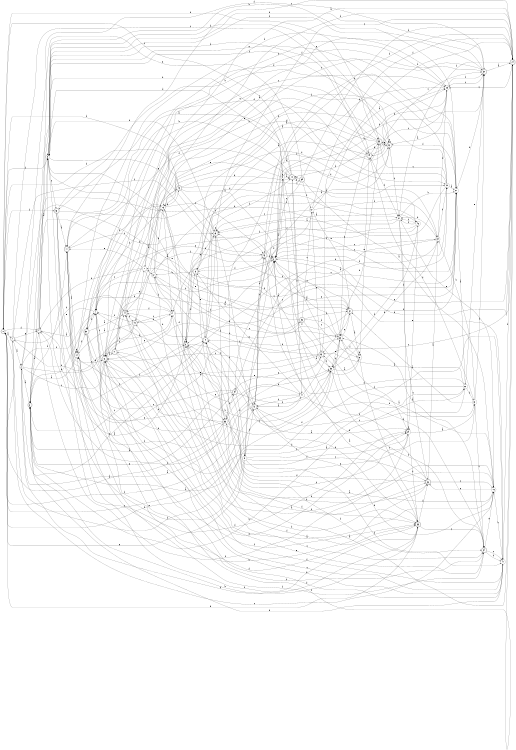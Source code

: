 digraph n48_5 {
__start0 [label="" shape="none"];

rankdir=LR;
size="8,5";

s0 [style="rounded,filled", color="black", fillcolor="white" shape="doublecircle", label="0"];
s1 [style="rounded,filled", color="black", fillcolor="white" shape="doublecircle", label="1"];
s2 [style="filled", color="black", fillcolor="white" shape="circle", label="2"];
s3 [style="rounded,filled", color="black", fillcolor="white" shape="doublecircle", label="3"];
s4 [style="rounded,filled", color="black", fillcolor="white" shape="doublecircle", label="4"];
s5 [style="filled", color="black", fillcolor="white" shape="circle", label="5"];
s6 [style="rounded,filled", color="black", fillcolor="white" shape="doublecircle", label="6"];
s7 [style="filled", color="black", fillcolor="white" shape="circle", label="7"];
s8 [style="rounded,filled", color="black", fillcolor="white" shape="doublecircle", label="8"];
s9 [style="filled", color="black", fillcolor="white" shape="circle", label="9"];
s10 [style="rounded,filled", color="black", fillcolor="white" shape="doublecircle", label="10"];
s11 [style="rounded,filled", color="black", fillcolor="white" shape="doublecircle", label="11"];
s12 [style="rounded,filled", color="black", fillcolor="white" shape="doublecircle", label="12"];
s13 [style="filled", color="black", fillcolor="white" shape="circle", label="13"];
s14 [style="filled", color="black", fillcolor="white" shape="circle", label="14"];
s15 [style="rounded,filled", color="black", fillcolor="white" shape="doublecircle", label="15"];
s16 [style="rounded,filled", color="black", fillcolor="white" shape="doublecircle", label="16"];
s17 [style="rounded,filled", color="black", fillcolor="white" shape="doublecircle", label="17"];
s18 [style="filled", color="black", fillcolor="white" shape="circle", label="18"];
s19 [style="rounded,filled", color="black", fillcolor="white" shape="doublecircle", label="19"];
s20 [style="filled", color="black", fillcolor="white" shape="circle", label="20"];
s21 [style="filled", color="black", fillcolor="white" shape="circle", label="21"];
s22 [style="filled", color="black", fillcolor="white" shape="circle", label="22"];
s23 [style="rounded,filled", color="black", fillcolor="white" shape="doublecircle", label="23"];
s24 [style="rounded,filled", color="black", fillcolor="white" shape="doublecircle", label="24"];
s25 [style="filled", color="black", fillcolor="white" shape="circle", label="25"];
s26 [style="rounded,filled", color="black", fillcolor="white" shape="doublecircle", label="26"];
s27 [style="filled", color="black", fillcolor="white" shape="circle", label="27"];
s28 [style="rounded,filled", color="black", fillcolor="white" shape="doublecircle", label="28"];
s29 [style="filled", color="black", fillcolor="white" shape="circle", label="29"];
s30 [style="filled", color="black", fillcolor="white" shape="circle", label="30"];
s31 [style="rounded,filled", color="black", fillcolor="white" shape="doublecircle", label="31"];
s32 [style="filled", color="black", fillcolor="white" shape="circle", label="32"];
s33 [style="rounded,filled", color="black", fillcolor="white" shape="doublecircle", label="33"];
s34 [style="rounded,filled", color="black", fillcolor="white" shape="doublecircle", label="34"];
s35 [style="filled", color="black", fillcolor="white" shape="circle", label="35"];
s36 [style="filled", color="black", fillcolor="white" shape="circle", label="36"];
s37 [style="filled", color="black", fillcolor="white" shape="circle", label="37"];
s38 [style="rounded,filled", color="black", fillcolor="white" shape="doublecircle", label="38"];
s39 [style="filled", color="black", fillcolor="white" shape="circle", label="39"];
s40 [style="filled", color="black", fillcolor="white" shape="circle", label="40"];
s41 [style="filled", color="black", fillcolor="white" shape="circle", label="41"];
s42 [style="rounded,filled", color="black", fillcolor="white" shape="doublecircle", label="42"];
s43 [style="rounded,filled", color="black", fillcolor="white" shape="doublecircle", label="43"];
s44 [style="rounded,filled", color="black", fillcolor="white" shape="doublecircle", label="44"];
s45 [style="rounded,filled", color="black", fillcolor="white" shape="doublecircle", label="45"];
s46 [style="filled", color="black", fillcolor="white" shape="circle", label="46"];
s47 [style="filled", color="black", fillcolor="white" shape="circle", label="47"];
s48 [style="rounded,filled", color="black", fillcolor="white" shape="doublecircle", label="48"];
s49 [style="rounded,filled", color="black", fillcolor="white" shape="doublecircle", label="49"];
s50 [style="rounded,filled", color="black", fillcolor="white" shape="doublecircle", label="50"];
s51 [style="filled", color="black", fillcolor="white" shape="circle", label="51"];
s52 [style="rounded,filled", color="black", fillcolor="white" shape="doublecircle", label="52"];
s53 [style="filled", color="black", fillcolor="white" shape="circle", label="53"];
s54 [style="rounded,filled", color="black", fillcolor="white" shape="doublecircle", label="54"];
s55 [style="rounded,filled", color="black", fillcolor="white" shape="doublecircle", label="55"];
s56 [style="rounded,filled", color="black", fillcolor="white" shape="doublecircle", label="56"];
s57 [style="filled", color="black", fillcolor="white" shape="circle", label="57"];
s58 [style="rounded,filled", color="black", fillcolor="white" shape="doublecircle", label="58"];
s59 [style="rounded,filled", color="black", fillcolor="white" shape="doublecircle", label="59"];
s0 -> s1 [label="a"];
s0 -> s55 [label="b"];
s0 -> s42 [label="c"];
s0 -> s4 [label="d"];
s0 -> s47 [label="e"];
s0 -> s58 [label="f"];
s1 -> s2 [label="a"];
s1 -> s44 [label="b"];
s1 -> s49 [label="c"];
s1 -> s36 [label="d"];
s1 -> s4 [label="e"];
s1 -> s43 [label="f"];
s2 -> s3 [label="a"];
s2 -> s33 [label="b"];
s2 -> s16 [label="c"];
s2 -> s50 [label="d"];
s2 -> s14 [label="e"];
s2 -> s7 [label="f"];
s3 -> s4 [label="a"];
s3 -> s22 [label="b"];
s3 -> s19 [label="c"];
s3 -> s11 [label="d"];
s3 -> s54 [label="e"];
s3 -> s8 [label="f"];
s4 -> s5 [label="a"];
s4 -> s21 [label="b"];
s4 -> s19 [label="c"];
s4 -> s55 [label="d"];
s4 -> s31 [label="e"];
s4 -> s29 [label="f"];
s5 -> s6 [label="a"];
s5 -> s9 [label="b"];
s5 -> s58 [label="c"];
s5 -> s9 [label="d"];
s5 -> s8 [label="e"];
s5 -> s0 [label="f"];
s6 -> s6 [label="a"];
s6 -> s7 [label="b"];
s6 -> s42 [label="c"];
s6 -> s48 [label="d"];
s6 -> s28 [label="e"];
s6 -> s33 [label="f"];
s7 -> s4 [label="a"];
s7 -> s8 [label="b"];
s7 -> s16 [label="c"];
s7 -> s13 [label="d"];
s7 -> s3 [label="e"];
s7 -> s6 [label="f"];
s8 -> s9 [label="a"];
s8 -> s20 [label="b"];
s8 -> s35 [label="c"];
s8 -> s50 [label="d"];
s8 -> s24 [label="e"];
s8 -> s48 [label="f"];
s9 -> s10 [label="a"];
s9 -> s25 [label="b"];
s9 -> s32 [label="c"];
s9 -> s55 [label="d"];
s9 -> s15 [label="e"];
s9 -> s40 [label="f"];
s10 -> s11 [label="a"];
s10 -> s11 [label="b"];
s10 -> s0 [label="c"];
s10 -> s11 [label="d"];
s10 -> s59 [label="e"];
s10 -> s47 [label="f"];
s11 -> s12 [label="a"];
s11 -> s38 [label="b"];
s11 -> s24 [label="c"];
s11 -> s28 [label="d"];
s11 -> s53 [label="e"];
s11 -> s33 [label="f"];
s12 -> s3 [label="a"];
s12 -> s13 [label="b"];
s12 -> s16 [label="c"];
s12 -> s25 [label="d"];
s12 -> s12 [label="e"];
s12 -> s52 [label="f"];
s13 -> s14 [label="a"];
s13 -> s33 [label="b"];
s13 -> s52 [label="c"];
s13 -> s39 [label="d"];
s13 -> s45 [label="e"];
s13 -> s43 [label="f"];
s14 -> s8 [label="a"];
s14 -> s7 [label="b"];
s14 -> s15 [label="c"];
s14 -> s6 [label="d"];
s14 -> s36 [label="e"];
s14 -> s44 [label="f"];
s15 -> s12 [label="a"];
s15 -> s14 [label="b"];
s15 -> s16 [label="c"];
s15 -> s16 [label="d"];
s15 -> s51 [label="e"];
s15 -> s7 [label="f"];
s16 -> s17 [label="a"];
s16 -> s26 [label="b"];
s16 -> s21 [label="c"];
s16 -> s41 [label="d"];
s16 -> s34 [label="e"];
s16 -> s24 [label="f"];
s17 -> s18 [label="a"];
s17 -> s1 [label="b"];
s17 -> s44 [label="c"];
s17 -> s22 [label="d"];
s17 -> s14 [label="e"];
s17 -> s43 [label="f"];
s18 -> s19 [label="a"];
s18 -> s41 [label="b"];
s18 -> s1 [label="c"];
s18 -> s44 [label="d"];
s18 -> s38 [label="e"];
s18 -> s44 [label="f"];
s19 -> s20 [label="a"];
s19 -> s44 [label="b"];
s19 -> s21 [label="c"];
s19 -> s28 [label="d"];
s19 -> s2 [label="e"];
s19 -> s10 [label="f"];
s20 -> s21 [label="a"];
s20 -> s2 [label="b"];
s20 -> s55 [label="c"];
s20 -> s58 [label="d"];
s20 -> s5 [label="e"];
s20 -> s5 [label="f"];
s21 -> s22 [label="a"];
s21 -> s50 [label="b"];
s21 -> s7 [label="c"];
s21 -> s52 [label="d"];
s21 -> s6 [label="e"];
s21 -> s13 [label="f"];
s22 -> s23 [label="a"];
s22 -> s30 [label="b"];
s22 -> s42 [label="c"];
s22 -> s43 [label="d"];
s22 -> s50 [label="e"];
s22 -> s15 [label="f"];
s23 -> s2 [label="a"];
s23 -> s24 [label="b"];
s23 -> s16 [label="c"];
s23 -> s37 [label="d"];
s23 -> s12 [label="e"];
s23 -> s36 [label="f"];
s24 -> s6 [label="a"];
s24 -> s13 [label="b"];
s24 -> s25 [label="c"];
s24 -> s43 [label="d"];
s24 -> s8 [label="e"];
s24 -> s27 [label="f"];
s25 -> s26 [label="a"];
s25 -> s8 [label="b"];
s25 -> s49 [label="c"];
s25 -> s16 [label="d"];
s25 -> s35 [label="e"];
s25 -> s50 [label="f"];
s26 -> s6 [label="a"];
s26 -> s27 [label="b"];
s26 -> s26 [label="c"];
s26 -> s13 [label="d"];
s26 -> s55 [label="e"];
s26 -> s21 [label="f"];
s27 -> s28 [label="a"];
s27 -> s21 [label="b"];
s27 -> s38 [label="c"];
s27 -> s29 [label="d"];
s27 -> s18 [label="e"];
s27 -> s14 [label="f"];
s28 -> s29 [label="a"];
s28 -> s5 [label="b"];
s28 -> s24 [label="c"];
s28 -> s48 [label="d"];
s28 -> s28 [label="e"];
s28 -> s53 [label="f"];
s29 -> s30 [label="a"];
s29 -> s53 [label="b"];
s29 -> s29 [label="c"];
s29 -> s33 [label="d"];
s29 -> s46 [label="e"];
s29 -> s19 [label="f"];
s30 -> s31 [label="a"];
s30 -> s39 [label="b"];
s30 -> s34 [label="c"];
s30 -> s49 [label="d"];
s30 -> s19 [label="e"];
s30 -> s50 [label="f"];
s31 -> s32 [label="a"];
s31 -> s16 [label="b"];
s31 -> s23 [label="c"];
s31 -> s28 [label="d"];
s31 -> s57 [label="e"];
s31 -> s21 [label="f"];
s32 -> s8 [label="a"];
s32 -> s32 [label="b"];
s32 -> s33 [label="c"];
s32 -> s19 [label="d"];
s32 -> s49 [label="e"];
s32 -> s35 [label="f"];
s33 -> s9 [label="a"];
s33 -> s3 [label="b"];
s33 -> s34 [label="c"];
s33 -> s12 [label="d"];
s33 -> s0 [label="e"];
s33 -> s38 [label="f"];
s34 -> s35 [label="a"];
s34 -> s23 [label="b"];
s34 -> s41 [label="c"];
s34 -> s41 [label="d"];
s34 -> s18 [label="e"];
s34 -> s12 [label="f"];
s35 -> s3 [label="a"];
s35 -> s36 [label="b"];
s35 -> s37 [label="c"];
s35 -> s8 [label="d"];
s35 -> s31 [label="e"];
s35 -> s29 [label="f"];
s36 -> s32 [label="a"];
s36 -> s17 [label="b"];
s36 -> s6 [label="c"];
s36 -> s34 [label="d"];
s36 -> s35 [label="e"];
s36 -> s8 [label="f"];
s37 -> s38 [label="a"];
s37 -> s46 [label="b"];
s37 -> s50 [label="c"];
s37 -> s13 [label="d"];
s37 -> s56 [label="e"];
s37 -> s33 [label="f"];
s38 -> s39 [label="a"];
s38 -> s6 [label="b"];
s38 -> s18 [label="c"];
s38 -> s10 [label="d"];
s38 -> s8 [label="e"];
s38 -> s13 [label="f"];
s39 -> s40 [label="a"];
s39 -> s27 [label="b"];
s39 -> s8 [label="c"];
s39 -> s20 [label="d"];
s39 -> s36 [label="e"];
s39 -> s25 [label="f"];
s40 -> s29 [label="a"];
s40 -> s41 [label="b"];
s40 -> s38 [label="c"];
s40 -> s5 [label="d"];
s40 -> s0 [label="e"];
s40 -> s42 [label="f"];
s41 -> s5 [label="a"];
s41 -> s24 [label="b"];
s41 -> s16 [label="c"];
s41 -> s16 [label="d"];
s41 -> s3 [label="e"];
s41 -> s16 [label="f"];
s42 -> s26 [label="a"];
s42 -> s33 [label="b"];
s42 -> s19 [label="c"];
s42 -> s43 [label="d"];
s42 -> s18 [label="e"];
s42 -> s0 [label="f"];
s43 -> s42 [label="a"];
s43 -> s25 [label="b"];
s43 -> s20 [label="c"];
s43 -> s8 [label="d"];
s43 -> s44 [label="e"];
s43 -> s31 [label="f"];
s44 -> s26 [label="a"];
s44 -> s15 [label="b"];
s44 -> s34 [label="c"];
s44 -> s45 [label="d"];
s44 -> s47 [label="e"];
s44 -> s20 [label="f"];
s45 -> s8 [label="a"];
s45 -> s0 [label="b"];
s45 -> s28 [label="c"];
s45 -> s0 [label="d"];
s45 -> s10 [label="e"];
s45 -> s46 [label="f"];
s46 -> s28 [label="a"];
s46 -> s36 [label="b"];
s46 -> s27 [label="c"];
s46 -> s27 [label="d"];
s46 -> s8 [label="e"];
s46 -> s7 [label="f"];
s47 -> s42 [label="a"];
s47 -> s42 [label="b"];
s47 -> s24 [label="c"];
s47 -> s30 [label="d"];
s47 -> s48 [label="e"];
s47 -> s4 [label="f"];
s48 -> s49 [label="a"];
s48 -> s37 [label="b"];
s48 -> s31 [label="c"];
s48 -> s21 [label="d"];
s48 -> s19 [label="e"];
s48 -> s34 [label="f"];
s49 -> s6 [label="a"];
s49 -> s5 [label="b"];
s49 -> s50 [label="c"];
s49 -> s53 [label="d"];
s49 -> s55 [label="e"];
s49 -> s27 [label="f"];
s50 -> s24 [label="a"];
s50 -> s5 [label="b"];
s50 -> s25 [label="c"];
s50 -> s5 [label="d"];
s50 -> s51 [label="e"];
s50 -> s17 [label="f"];
s51 -> s24 [label="a"];
s51 -> s37 [label="b"];
s51 -> s52 [label="c"];
s51 -> s4 [label="d"];
s51 -> s11 [label="e"];
s51 -> s14 [label="f"];
s52 -> s44 [label="a"];
s52 -> s34 [label="b"];
s52 -> s41 [label="c"];
s52 -> s7 [label="d"];
s52 -> s29 [label="e"];
s52 -> s33 [label="f"];
s53 -> s0 [label="a"];
s53 -> s7 [label="b"];
s53 -> s54 [label="c"];
s53 -> s7 [label="d"];
s53 -> s36 [label="e"];
s53 -> s11 [label="f"];
s54 -> s3 [label="a"];
s54 -> s39 [label="b"];
s54 -> s12 [label="c"];
s54 -> s36 [label="d"];
s54 -> s23 [label="e"];
s54 -> s40 [label="f"];
s55 -> s48 [label="a"];
s55 -> s35 [label="b"];
s55 -> s7 [label="c"];
s55 -> s10 [label="d"];
s55 -> s16 [label="e"];
s55 -> s26 [label="f"];
s56 -> s18 [label="a"];
s56 -> s31 [label="b"];
s56 -> s57 [label="c"];
s56 -> s35 [label="d"];
s56 -> s5 [label="e"];
s56 -> s51 [label="f"];
s57 -> s25 [label="a"];
s57 -> s39 [label="b"];
s57 -> s28 [label="c"];
s57 -> s54 [label="d"];
s57 -> s23 [label="e"];
s57 -> s24 [label="f"];
s58 -> s11 [label="a"];
s58 -> s26 [label="b"];
s58 -> s35 [label="c"];
s58 -> s27 [label="d"];
s58 -> s12 [label="e"];
s58 -> s29 [label="f"];
s59 -> s18 [label="a"];
s59 -> s57 [label="b"];
s59 -> s8 [label="c"];
s59 -> s24 [label="d"];
s59 -> s3 [label="e"];
s59 -> s10 [label="f"];

}